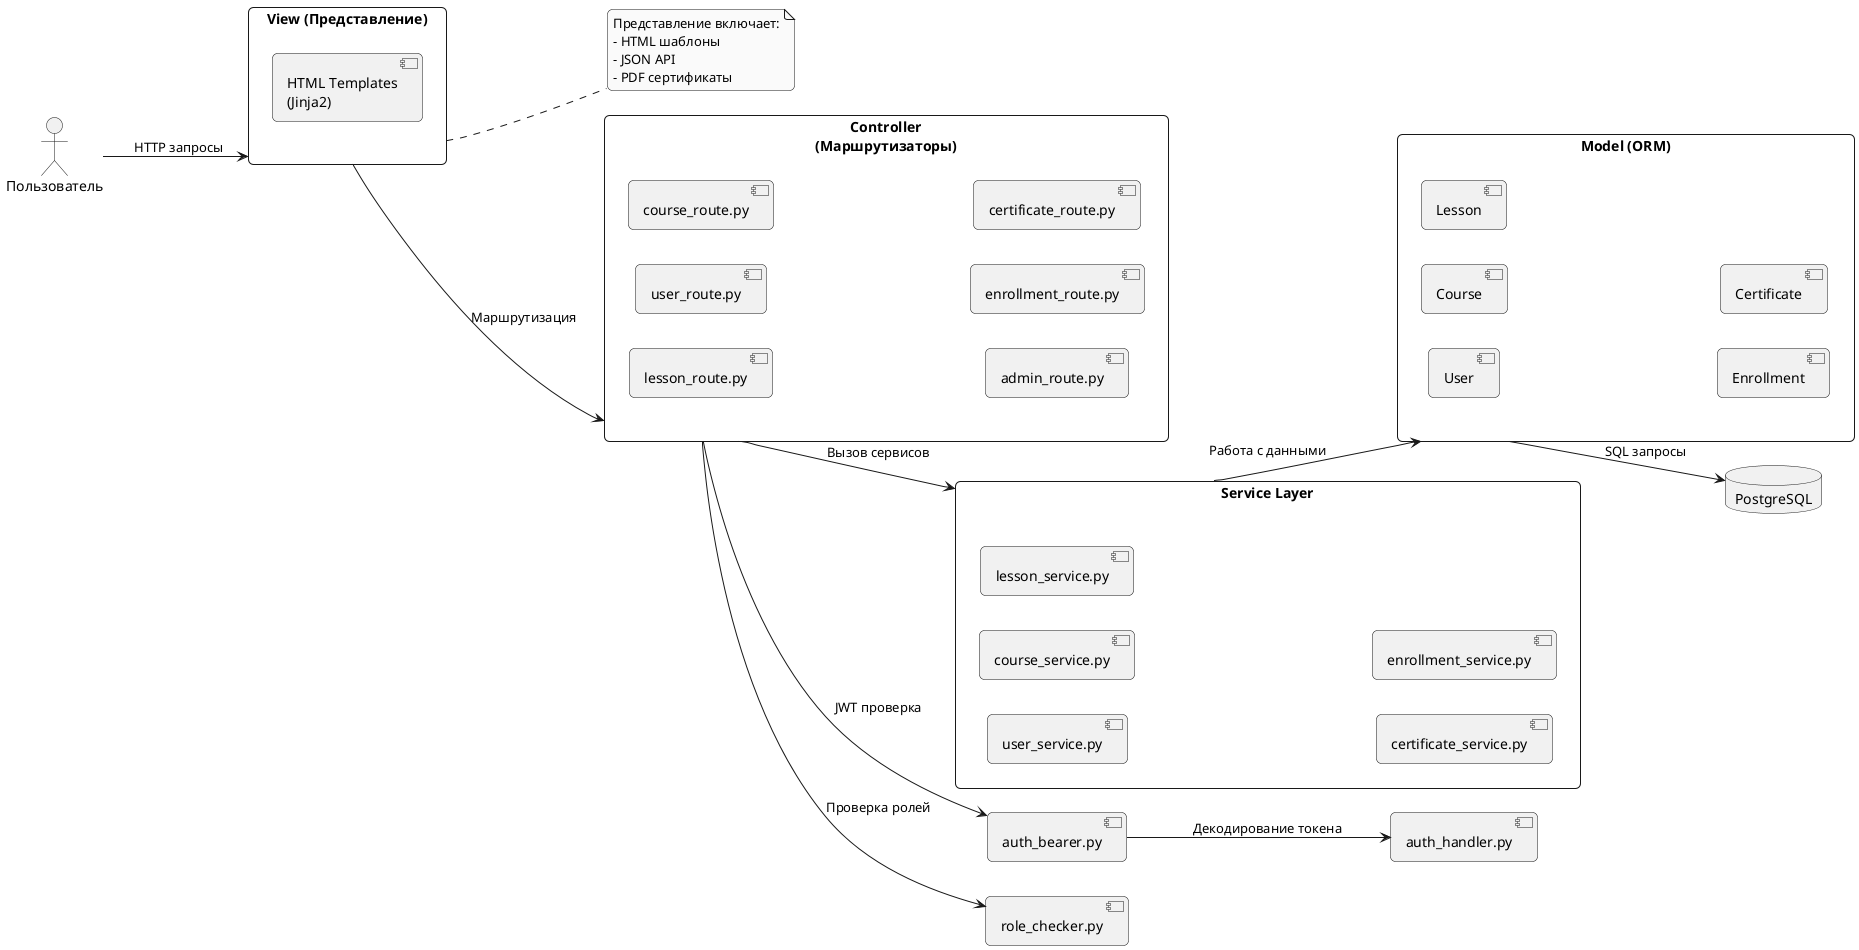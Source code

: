 '@startuml LMS_MVC_Diagram
'
'skinparam monochrome true
'skinparam defaultFontName Arial
'skinparam roundCorner 10
'
'left to right direction
'
'actor "Пользователь" as user
'
'rectangle "View (Представление)" as view {
'  component "HTML Templates\n(Jinja2)" as templates
'  component "API Endpoints" as api
'}
'
'rectangle "Controller\n(Маршрутизаторы)" as controller {
'  component "user_route.py" as user_route
'  component "course_route.py" as course_route
'  component "lesson_route.py" as lesson_route
'  component "admin_route.py" as admin_route
'  component "enrollment_route.py" as enrollment_route
'  component "certificate_route.py" as certificate_route
'}
'
'rectangle "Service Layer" as service {
'  component "user_service.py" as user_service
'  component "course_service.py" as course_service
'  component "lesson_service.py" as lesson_service
'  component "certificate_service.py" as certificate_service
'  component "enrollment_service.py" as enrollment_service
'}
'
'rectangle "Model (ORM)" as model {
'  component "User" as user_model
'  component "Course" as course_model
'  component "Lesson" as lesson_model
'  component "Enrollment" as enrollment_model
'  component "Certificate" as certificate_model
'}
'
'database "PostgreSQL" as db
'
'' Connections
'user --> view : HTTP запросы
'view --> controller : Маршрутизация
'controller --> service : Вызов сервисов
'service --> model : Работа с данными
'model --> db : SQL запросы
'
'' Detailed connections within controller
'user_route --> user_service
'course_route --> course_service
'lesson_route --> lesson_service
'admin_route --> user_service
'admin_route --> course_service
'enrollment_route --> enrollment_service
'certificate_route --> certificate_service
'
'' Service to model connections
'user_service --> user_model
'course_service --> course_model
'lesson_service --> lesson_model
'certificate_service --> certificate_model
'enrollment_service --> enrollment_model
'
'' Auth components
'component "auth_bearer.py" as auth_bearer
'component "auth_handler.py" as auth_handler
'component "role_checker.py" as role_checker
'
'controller --> auth_bearer : JWT проверка
'auth_bearer --> auth_handler : Декодирование токена
'controller --> role_checker : Проверка ролей
'
'' Additional notes
'note top of db
'  Хранит все данные системы:
'  - Пользователи
'  - Курсы
'  - Уроки
'  - Прогресс
'  - Сертификаты
'end note
'
'note right of view
'  Представление включает:
'  - HTML шаблоны
'  - JSON API
'  - PDF сертификаты
'end note
'
'@enduml


@startuml LMS_MVC_Diagram

skinparam monochrome true
skinparam defaultFontName Arial
skinparam roundCorner 10

left to right direction

actor "Пользователь" as user

rectangle "View (Представление)" as view {
  component "HTML Templates\n(Jinja2)" as templates
}

rectangle "Controller\n(Маршрутизаторы)" as controller {
  component "user_route.py" as user_route
  component "course_route.py" as course_route
  component "lesson_route.py" as lesson_route
  component "admin_route.py" as admin_route
  component "enrollment_route.py" as enrollment_route
  component "certificate_route.py" as certificate_route
}

rectangle "Service Layer" as service {
  component "user_service.py" as user_service
  component "course_service.py" as course_service
  component "lesson_service.py" as lesson_service
  component "certificate_service.py" as certificate_service
  component "enrollment_service.py" as enrollment_service
}

rectangle "Model (ORM)" as model {
  component "User" as user_model
  component "Course" as course_model
  component "Lesson" as lesson_model
  component "Enrollment" as enrollment_model
  component "Certificate" as certificate_model
}

database "PostgreSQL" as db

' Connections between blocks only
user --> view : HTTP запросы
view --> controller : Маршрутизация
controller --> service : Вызов сервисов
service --> model : Работа с данными
model --> db : SQL запросы

' Auth components
component "auth_bearer.py" as auth_bearer
component "auth_handler.py" as auth_handler
component "role_checker.py" as role_checker

controller --> auth_bearer : JWT проверка
auth_bearer --> auth_handler : Декодирование токена
controller --> role_checker : Проверка ролей

note right of view
  Представление включает:
  - HTML шаблоны
  - JSON API
  - PDF сертификаты
end note

@enduml

